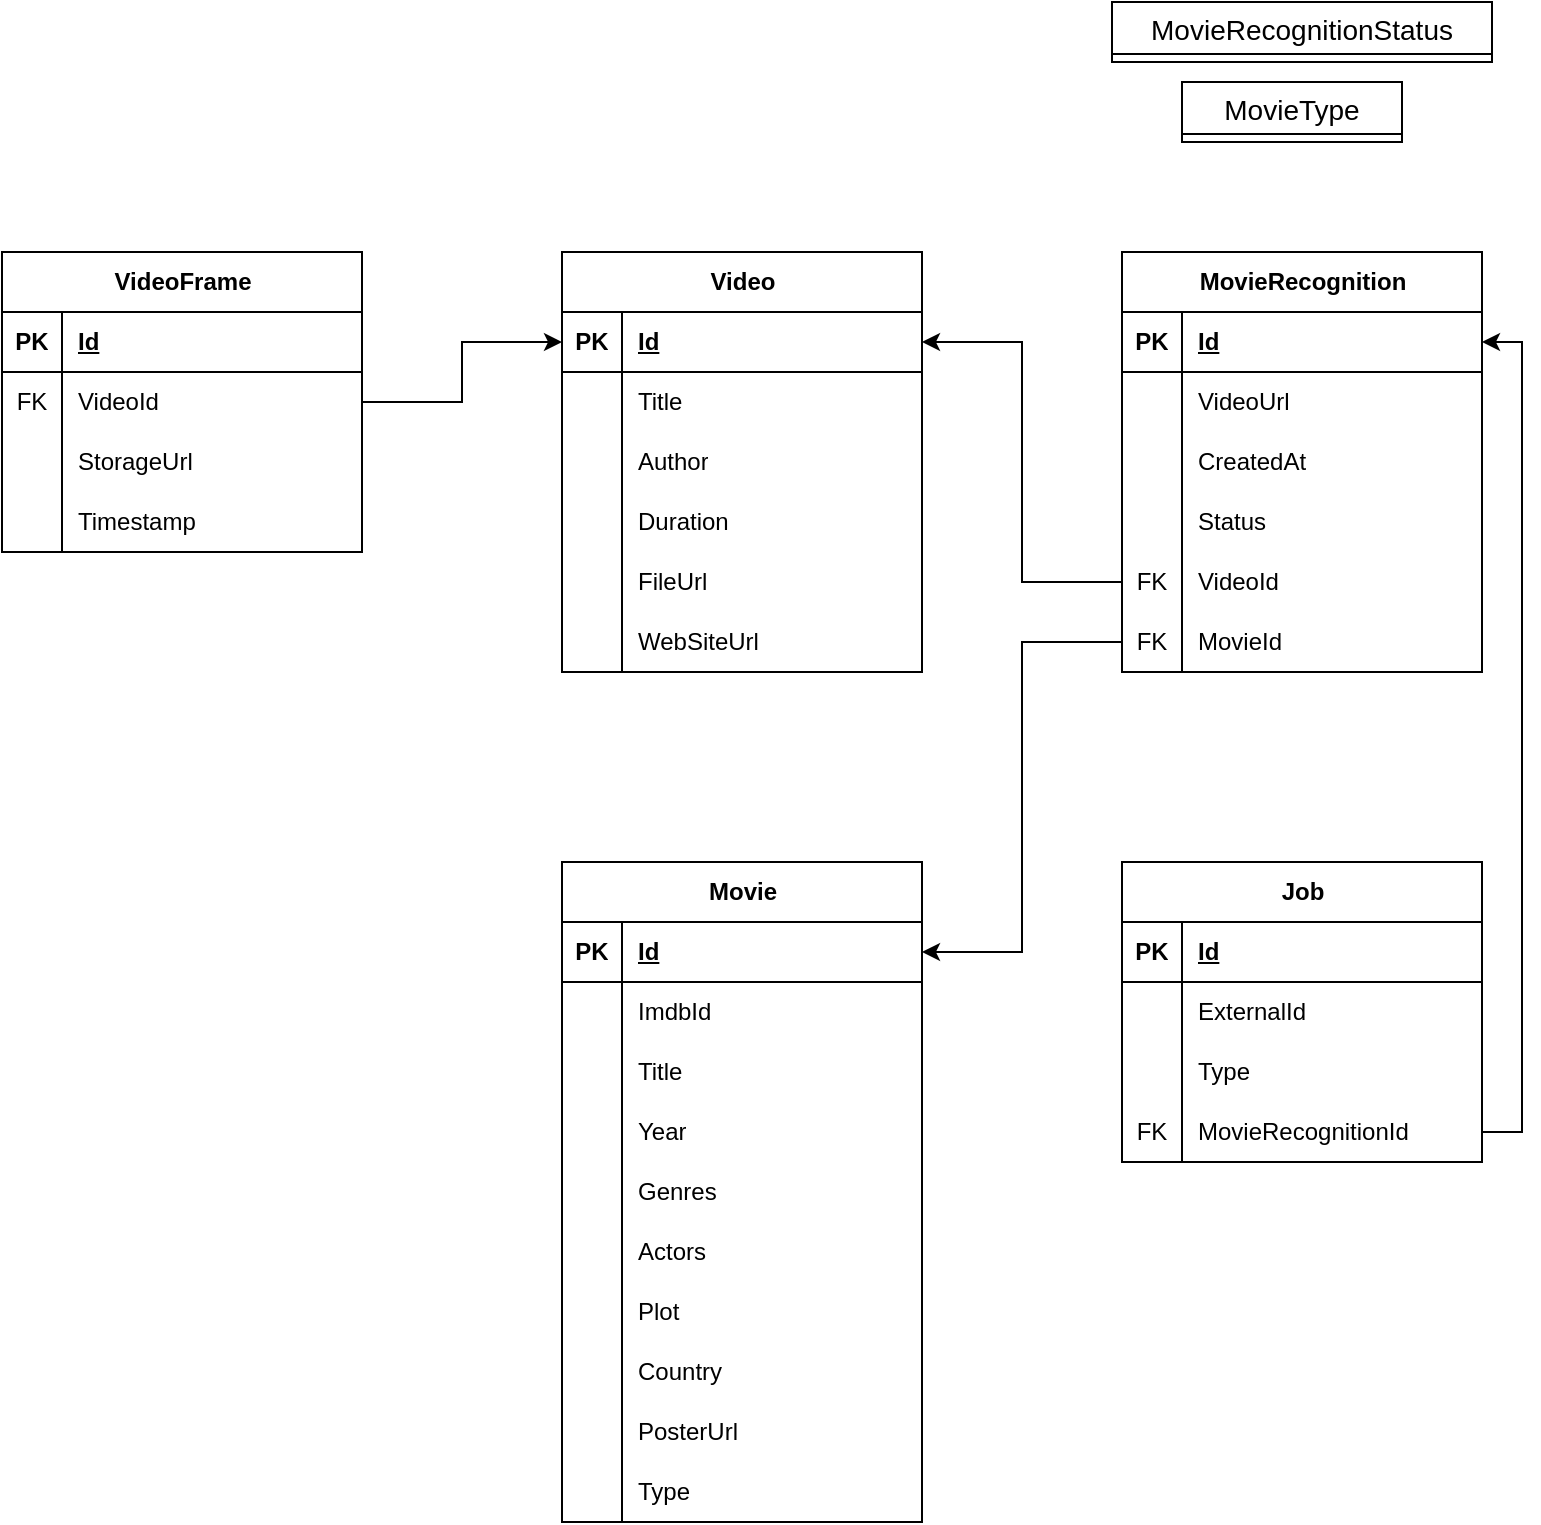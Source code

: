 <mxfile version="20.5.3" type="embed"><diagram name="Страница — 1" id="CAsgM6l40m8NJB2v-q05"><mxGraphModel dx="880" dy="710" grid="1" gridSize="10" guides="1" tooltips="1" connect="1" arrows="1" fold="1" page="1" pageScale="1" pageWidth="827" pageHeight="1169" math="0" shadow="0"><root><mxCell id="0"/><mxCell id="1" parent="0"/><mxCell id="mqxIXZLk6opkok2R7eWb-24" value="Video" style="shape=table;startSize=30;container=1;collapsible=1;childLayout=tableLayout;fixedRows=1;rowLines=0;fontStyle=1;align=center;resizeLast=1;html=1;" parent="1" vertex="1"><mxGeometry x="310" y="225" width="180" height="210" as="geometry"/></mxCell><mxCell id="mqxIXZLk6opkok2R7eWb-25" value="" style="shape=tableRow;horizontal=0;startSize=0;swimlaneHead=0;swimlaneBody=0;fillColor=none;collapsible=0;dropTarget=0;points=[[0,0.5],[1,0.5]];portConstraint=eastwest;top=0;left=0;right=0;bottom=1;" parent="mqxIXZLk6opkok2R7eWb-24" vertex="1"><mxGeometry y="30" width="180" height="30" as="geometry"/></mxCell><mxCell id="mqxIXZLk6opkok2R7eWb-26" value="PK" style="shape=partialRectangle;connectable=0;fillColor=none;top=0;left=0;bottom=0;right=0;fontStyle=1;overflow=hidden;whiteSpace=wrap;html=1;" parent="mqxIXZLk6opkok2R7eWb-25" vertex="1"><mxGeometry width="30" height="30" as="geometry"><mxRectangle width="30" height="30" as="alternateBounds"/></mxGeometry></mxCell><mxCell id="mqxIXZLk6opkok2R7eWb-27" value="Id" style="shape=partialRectangle;connectable=0;fillColor=none;top=0;left=0;bottom=0;right=0;align=left;spacingLeft=6;fontStyle=5;overflow=hidden;whiteSpace=wrap;html=1;" parent="mqxIXZLk6opkok2R7eWb-25" vertex="1"><mxGeometry x="30" width="150" height="30" as="geometry"><mxRectangle width="150" height="30" as="alternateBounds"/></mxGeometry></mxCell><mxCell id="mqxIXZLk6opkok2R7eWb-28" value="" style="shape=tableRow;horizontal=0;startSize=0;swimlaneHead=0;swimlaneBody=0;fillColor=none;collapsible=0;dropTarget=0;points=[[0,0.5],[1,0.5]];portConstraint=eastwest;top=0;left=0;right=0;bottom=0;" parent="mqxIXZLk6opkok2R7eWb-24" vertex="1"><mxGeometry y="60" width="180" height="30" as="geometry"/></mxCell><mxCell id="mqxIXZLk6opkok2R7eWb-29" value="" style="shape=partialRectangle;connectable=0;fillColor=none;top=0;left=0;bottom=0;right=0;editable=1;overflow=hidden;whiteSpace=wrap;html=1;" parent="mqxIXZLk6opkok2R7eWb-28" vertex="1"><mxGeometry width="30" height="30" as="geometry"><mxRectangle width="30" height="30" as="alternateBounds"/></mxGeometry></mxCell><mxCell id="mqxIXZLk6opkok2R7eWb-30" value="Title" style="shape=partialRectangle;connectable=0;fillColor=none;top=0;left=0;bottom=0;right=0;align=left;spacingLeft=6;overflow=hidden;whiteSpace=wrap;html=1;" parent="mqxIXZLk6opkok2R7eWb-28" vertex="1"><mxGeometry x="30" width="150" height="30" as="geometry"><mxRectangle width="150" height="30" as="alternateBounds"/></mxGeometry></mxCell><mxCell id="mqxIXZLk6opkok2R7eWb-31" value="" style="shape=tableRow;horizontal=0;startSize=0;swimlaneHead=0;swimlaneBody=0;fillColor=none;collapsible=0;dropTarget=0;points=[[0,0.5],[1,0.5]];portConstraint=eastwest;top=0;left=0;right=0;bottom=0;" parent="mqxIXZLk6opkok2R7eWb-24" vertex="1"><mxGeometry y="90" width="180" height="30" as="geometry"/></mxCell><mxCell id="mqxIXZLk6opkok2R7eWb-32" value="" style="shape=partialRectangle;connectable=0;fillColor=none;top=0;left=0;bottom=0;right=0;editable=1;overflow=hidden;whiteSpace=wrap;html=1;" parent="mqxIXZLk6opkok2R7eWb-31" vertex="1"><mxGeometry width="30" height="30" as="geometry"><mxRectangle width="30" height="30" as="alternateBounds"/></mxGeometry></mxCell><mxCell id="mqxIXZLk6opkok2R7eWb-33" value="Author" style="shape=partialRectangle;connectable=0;fillColor=none;top=0;left=0;bottom=0;right=0;align=left;spacingLeft=6;overflow=hidden;whiteSpace=wrap;html=1;" parent="mqxIXZLk6opkok2R7eWb-31" vertex="1"><mxGeometry x="30" width="150" height="30" as="geometry"><mxRectangle width="150" height="30" as="alternateBounds"/></mxGeometry></mxCell><mxCell id="mqxIXZLk6opkok2R7eWb-34" value="" style="shape=tableRow;horizontal=0;startSize=0;swimlaneHead=0;swimlaneBody=0;fillColor=none;collapsible=0;dropTarget=0;points=[[0,0.5],[1,0.5]];portConstraint=eastwest;top=0;left=0;right=0;bottom=0;" parent="mqxIXZLk6opkok2R7eWb-24" vertex="1"><mxGeometry y="120" width="180" height="30" as="geometry"/></mxCell><mxCell id="mqxIXZLk6opkok2R7eWb-35" value="" style="shape=partialRectangle;connectable=0;fillColor=none;top=0;left=0;bottom=0;right=0;editable=1;overflow=hidden;whiteSpace=wrap;html=1;" parent="mqxIXZLk6opkok2R7eWb-34" vertex="1"><mxGeometry width="30" height="30" as="geometry"><mxRectangle width="30" height="30" as="alternateBounds"/></mxGeometry></mxCell><mxCell id="mqxIXZLk6opkok2R7eWb-36" value="Duration" style="shape=partialRectangle;connectable=0;fillColor=none;top=0;left=0;bottom=0;right=0;align=left;spacingLeft=6;overflow=hidden;whiteSpace=wrap;html=1;" parent="mqxIXZLk6opkok2R7eWb-34" vertex="1"><mxGeometry x="30" width="150" height="30" as="geometry"><mxRectangle width="150" height="30" as="alternateBounds"/></mxGeometry></mxCell><mxCell id="mqxIXZLk6opkok2R7eWb-37" value="" style="shape=tableRow;horizontal=0;startSize=0;swimlaneHead=0;swimlaneBody=0;fillColor=none;collapsible=0;dropTarget=0;points=[[0,0.5],[1,0.5]];portConstraint=eastwest;top=0;left=0;right=0;bottom=0;" parent="mqxIXZLk6opkok2R7eWb-24" vertex="1"><mxGeometry y="150" width="180" height="30" as="geometry"/></mxCell><mxCell id="mqxIXZLk6opkok2R7eWb-38" value="" style="shape=partialRectangle;connectable=0;fillColor=none;top=0;left=0;bottom=0;right=0;editable=1;overflow=hidden;whiteSpace=wrap;html=1;" parent="mqxIXZLk6opkok2R7eWb-37" vertex="1"><mxGeometry width="30" height="30" as="geometry"><mxRectangle width="30" height="30" as="alternateBounds"/></mxGeometry></mxCell><mxCell id="mqxIXZLk6opkok2R7eWb-39" value="FileUrl" style="shape=partialRectangle;connectable=0;fillColor=none;top=0;left=0;bottom=0;right=0;align=left;spacingLeft=6;overflow=hidden;whiteSpace=wrap;html=1;" parent="mqxIXZLk6opkok2R7eWb-37" vertex="1"><mxGeometry x="30" width="150" height="30" as="geometry"><mxRectangle width="150" height="30" as="alternateBounds"/></mxGeometry></mxCell><mxCell id="mqxIXZLk6opkok2R7eWb-40" value="" style="shape=tableRow;horizontal=0;startSize=0;swimlaneHead=0;swimlaneBody=0;fillColor=none;collapsible=0;dropTarget=0;points=[[0,0.5],[1,0.5]];portConstraint=eastwest;top=0;left=0;right=0;bottom=0;" parent="mqxIXZLk6opkok2R7eWb-24" vertex="1"><mxGeometry y="180" width="180" height="30" as="geometry"/></mxCell><mxCell id="mqxIXZLk6opkok2R7eWb-41" value="" style="shape=partialRectangle;connectable=0;fillColor=none;top=0;left=0;bottom=0;right=0;editable=1;overflow=hidden;whiteSpace=wrap;html=1;" parent="mqxIXZLk6opkok2R7eWb-40" vertex="1"><mxGeometry width="30" height="30" as="geometry"><mxRectangle width="30" height="30" as="alternateBounds"/></mxGeometry></mxCell><mxCell id="mqxIXZLk6opkok2R7eWb-42" value="WebSiteUrl" style="shape=partialRectangle;connectable=0;fillColor=none;top=0;left=0;bottom=0;right=0;align=left;spacingLeft=6;overflow=hidden;whiteSpace=wrap;html=1;" parent="mqxIXZLk6opkok2R7eWb-40" vertex="1"><mxGeometry x="30" width="150" height="30" as="geometry"><mxRectangle width="150" height="30" as="alternateBounds"/></mxGeometry></mxCell><mxCell id="mqxIXZLk6opkok2R7eWb-1" value="MovieRecognition" style="shape=table;startSize=30;container=1;collapsible=1;childLayout=tableLayout;fixedRows=1;rowLines=0;fontStyle=1;align=center;resizeLast=1;html=1;" parent="1" vertex="1"><mxGeometry x="590" y="225" width="180" height="210" as="geometry"/></mxCell><mxCell id="mqxIXZLk6opkok2R7eWb-2" value="" style="shape=tableRow;horizontal=0;startSize=0;swimlaneHead=0;swimlaneBody=0;fillColor=none;collapsible=0;dropTarget=0;points=[[0,0.5],[1,0.5]];portConstraint=eastwest;top=0;left=0;right=0;bottom=1;" parent="mqxIXZLk6opkok2R7eWb-1" vertex="1"><mxGeometry y="30" width="180" height="30" as="geometry"/></mxCell><mxCell id="mqxIXZLk6opkok2R7eWb-3" value="PK" style="shape=partialRectangle;connectable=0;fillColor=none;top=0;left=0;bottom=0;right=0;fontStyle=1;overflow=hidden;whiteSpace=wrap;html=1;" parent="mqxIXZLk6opkok2R7eWb-2" vertex="1"><mxGeometry width="30" height="30" as="geometry"><mxRectangle width="30" height="30" as="alternateBounds"/></mxGeometry></mxCell><mxCell id="mqxIXZLk6opkok2R7eWb-4" value="Id" style="shape=partialRectangle;connectable=0;fillColor=none;top=0;left=0;bottom=0;right=0;align=left;spacingLeft=6;fontStyle=5;overflow=hidden;whiteSpace=wrap;html=1;" parent="mqxIXZLk6opkok2R7eWb-2" vertex="1"><mxGeometry x="30" width="150" height="30" as="geometry"><mxRectangle width="150" height="30" as="alternateBounds"/></mxGeometry></mxCell><mxCell id="mqxIXZLk6opkok2R7eWb-5" value="" style="shape=tableRow;horizontal=0;startSize=0;swimlaneHead=0;swimlaneBody=0;fillColor=none;collapsible=0;dropTarget=0;points=[[0,0.5],[1,0.5]];portConstraint=eastwest;top=0;left=0;right=0;bottom=0;" parent="mqxIXZLk6opkok2R7eWb-1" vertex="1"><mxGeometry y="60" width="180" height="30" as="geometry"/></mxCell><mxCell id="mqxIXZLk6opkok2R7eWb-6" value="" style="shape=partialRectangle;connectable=0;fillColor=none;top=0;left=0;bottom=0;right=0;editable=1;overflow=hidden;whiteSpace=wrap;html=1;" parent="mqxIXZLk6opkok2R7eWb-5" vertex="1"><mxGeometry width="30" height="30" as="geometry"><mxRectangle width="30" height="30" as="alternateBounds"/></mxGeometry></mxCell><mxCell id="mqxIXZLk6opkok2R7eWb-7" value="VideoUrl" style="shape=partialRectangle;connectable=0;fillColor=none;top=0;left=0;bottom=0;right=0;align=left;spacingLeft=6;overflow=hidden;whiteSpace=wrap;html=1;" parent="mqxIXZLk6opkok2R7eWb-5" vertex="1"><mxGeometry x="30" width="150" height="30" as="geometry"><mxRectangle width="150" height="30" as="alternateBounds"/></mxGeometry></mxCell><mxCell id="mqxIXZLk6opkok2R7eWb-8" value="" style="shape=tableRow;horizontal=0;startSize=0;swimlaneHead=0;swimlaneBody=0;fillColor=none;collapsible=0;dropTarget=0;points=[[0,0.5],[1,0.5]];portConstraint=eastwest;top=0;left=0;right=0;bottom=0;" parent="mqxIXZLk6opkok2R7eWb-1" vertex="1"><mxGeometry y="90" width="180" height="30" as="geometry"/></mxCell><mxCell id="mqxIXZLk6opkok2R7eWb-9" value="" style="shape=partialRectangle;connectable=0;fillColor=none;top=0;left=0;bottom=0;right=0;editable=1;overflow=hidden;whiteSpace=wrap;html=1;" parent="mqxIXZLk6opkok2R7eWb-8" vertex="1"><mxGeometry width="30" height="30" as="geometry"><mxRectangle width="30" height="30" as="alternateBounds"/></mxGeometry></mxCell><mxCell id="mqxIXZLk6opkok2R7eWb-10" value="CreatedAt" style="shape=partialRectangle;connectable=0;fillColor=none;top=0;left=0;bottom=0;right=0;align=left;spacingLeft=6;overflow=hidden;whiteSpace=wrap;html=1;" parent="mqxIXZLk6opkok2R7eWb-8" vertex="1"><mxGeometry x="30" width="150" height="30" as="geometry"><mxRectangle width="150" height="30" as="alternateBounds"/></mxGeometry></mxCell><mxCell id="mqxIXZLk6opkok2R7eWb-11" value="" style="shape=tableRow;horizontal=0;startSize=0;swimlaneHead=0;swimlaneBody=0;fillColor=none;collapsible=0;dropTarget=0;points=[[0,0.5],[1,0.5]];portConstraint=eastwest;top=0;left=0;right=0;bottom=0;" parent="mqxIXZLk6opkok2R7eWb-1" vertex="1"><mxGeometry y="120" width="180" height="30" as="geometry"/></mxCell><mxCell id="mqxIXZLk6opkok2R7eWb-12" value="" style="shape=partialRectangle;connectable=0;fillColor=none;top=0;left=0;bottom=0;right=0;editable=1;overflow=hidden;whiteSpace=wrap;html=1;" parent="mqxIXZLk6opkok2R7eWb-11" vertex="1"><mxGeometry width="30" height="30" as="geometry"><mxRectangle width="30" height="30" as="alternateBounds"/></mxGeometry></mxCell><mxCell id="mqxIXZLk6opkok2R7eWb-13" value="Status" style="shape=partialRectangle;connectable=0;fillColor=none;top=0;left=0;bottom=0;right=0;align=left;spacingLeft=6;overflow=hidden;whiteSpace=wrap;html=1;" parent="mqxIXZLk6opkok2R7eWb-11" vertex="1"><mxGeometry x="30" width="150" height="30" as="geometry"><mxRectangle width="150" height="30" as="alternateBounds"/></mxGeometry></mxCell><mxCell id="mqxIXZLk6opkok2R7eWb-43" value="" style="shape=tableRow;horizontal=0;startSize=0;swimlaneHead=0;swimlaneBody=0;fillColor=none;collapsible=0;dropTarget=0;points=[[0,0.5],[1,0.5]];portConstraint=eastwest;top=0;left=0;right=0;bottom=0;" parent="mqxIXZLk6opkok2R7eWb-1" vertex="1"><mxGeometry y="150" width="180" height="30" as="geometry"/></mxCell><mxCell id="mqxIXZLk6opkok2R7eWb-44" value="FK" style="shape=partialRectangle;connectable=0;fillColor=none;top=0;left=0;bottom=0;right=0;editable=1;overflow=hidden;whiteSpace=wrap;html=1;" parent="mqxIXZLk6opkok2R7eWb-43" vertex="1"><mxGeometry width="30" height="30" as="geometry"><mxRectangle width="30" height="30" as="alternateBounds"/></mxGeometry></mxCell><mxCell id="mqxIXZLk6opkok2R7eWb-45" value="VideoId" style="shape=partialRectangle;connectable=0;fillColor=none;top=0;left=0;bottom=0;right=0;align=left;spacingLeft=6;overflow=hidden;whiteSpace=wrap;html=1;" parent="mqxIXZLk6opkok2R7eWb-43" vertex="1"><mxGeometry x="30" width="150" height="30" as="geometry"><mxRectangle width="150" height="30" as="alternateBounds"/></mxGeometry></mxCell><mxCell id="mqxIXZLk6opkok2R7eWb-98" value="" style="shape=tableRow;horizontal=0;startSize=0;swimlaneHead=0;swimlaneBody=0;fillColor=none;collapsible=0;dropTarget=0;points=[[0,0.5],[1,0.5]];portConstraint=eastwest;top=0;left=0;right=0;bottom=0;" parent="mqxIXZLk6opkok2R7eWb-1" vertex="1"><mxGeometry y="180" width="180" height="30" as="geometry"/></mxCell><mxCell id="mqxIXZLk6opkok2R7eWb-99" value="FK" style="shape=partialRectangle;connectable=0;fillColor=none;top=0;left=0;bottom=0;right=0;editable=1;overflow=hidden;whiteSpace=wrap;html=1;" parent="mqxIXZLk6opkok2R7eWb-98" vertex="1"><mxGeometry width="30" height="30" as="geometry"><mxRectangle width="30" height="30" as="alternateBounds"/></mxGeometry></mxCell><mxCell id="mqxIXZLk6opkok2R7eWb-100" value="MovieId" style="shape=partialRectangle;connectable=0;fillColor=none;top=0;left=0;bottom=0;right=0;align=left;spacingLeft=6;overflow=hidden;whiteSpace=wrap;html=1;" parent="mqxIXZLk6opkok2R7eWb-98" vertex="1"><mxGeometry x="30" width="150" height="30" as="geometry"><mxRectangle width="150" height="30" as="alternateBounds"/></mxGeometry></mxCell><mxCell id="mqxIXZLk6opkok2R7eWb-14" value="MovieRecognitionStatus" style="swimlane;fontStyle=0;childLayout=stackLayout;horizontal=1;startSize=26;horizontalStack=0;resizeParent=1;resizeParentMax=0;resizeLast=0;collapsible=1;marginBottom=0;align=center;fontSize=14;" parent="1" vertex="1" collapsed="1"><mxGeometry x="585" y="100" width="190" height="30" as="geometry"><mxRectangle x="360" y="350" width="160" height="176" as="alternateBounds"/></mxGeometry></mxCell><mxCell id="mqxIXZLk6opkok2R7eWb-15" value="Created" style="text;strokeColor=none;fillColor=none;spacingLeft=4;spacingRight=4;overflow=hidden;rotatable=0;points=[[0,0.5],[1,0.5]];portConstraint=eastwest;fontSize=12;whiteSpace=wrap;html=1;" parent="mqxIXZLk6opkok2R7eWb-14" vertex="1"><mxGeometry y="26" width="160" height="30" as="geometry"/></mxCell><mxCell id="mqxIXZLk6opkok2R7eWb-16" value="InProgress" style="text;strokeColor=none;fillColor=none;spacingLeft=4;spacingRight=4;overflow=hidden;rotatable=0;points=[[0,0.5],[1,0.5]];portConstraint=eastwest;fontSize=12;whiteSpace=wrap;html=1;" parent="mqxIXZLk6opkok2R7eWb-14" vertex="1"><mxGeometry y="56" width="160" height="30" as="geometry"/></mxCell><mxCell id="mqxIXZLk6opkok2R7eWb-17" value="Failed" style="text;strokeColor=none;fillColor=none;spacingLeft=4;spacingRight=4;overflow=hidden;rotatable=0;points=[[0,0.5],[1,0.5]];portConstraint=eastwest;fontSize=12;whiteSpace=wrap;html=1;" parent="mqxIXZLk6opkok2R7eWb-14" vertex="1"><mxGeometry y="86" width="160" height="30" as="geometry"/></mxCell><mxCell id="mqxIXZLk6opkok2R7eWb-18" value="Succeeded" style="text;strokeColor=none;fillColor=none;spacingLeft=4;spacingRight=4;overflow=hidden;rotatable=0;points=[[0,0.5],[1,0.5]];portConstraint=eastwest;fontSize=12;whiteSpace=wrap;html=1;" parent="mqxIXZLk6opkok2R7eWb-14" vertex="1"><mxGeometry y="116" width="160" height="30" as="geometry"/></mxCell><mxCell id="mqxIXZLk6opkok2R7eWb-19" value="Cancelled" style="text;strokeColor=none;fillColor=none;spacingLeft=4;spacingRight=4;overflow=hidden;rotatable=0;points=[[0,0.5],[1,0.5]];portConstraint=eastwest;fontSize=12;whiteSpace=wrap;html=1;" parent="mqxIXZLk6opkok2R7eWb-14" vertex="1"><mxGeometry y="146" width="160" height="30" as="geometry"/></mxCell><mxCell id="mqxIXZLk6opkok2R7eWb-46" style="edgeStyle=orthogonalEdgeStyle;rounded=0;orthogonalLoop=1;jettySize=auto;html=1;exitX=0;exitY=0.5;exitDx=0;exitDy=0;entryX=1;entryY=0.5;entryDx=0;entryDy=0;" parent="1" source="mqxIXZLk6opkok2R7eWb-43" target="mqxIXZLk6opkok2R7eWb-25" edge="1"><mxGeometry relative="1" as="geometry"/></mxCell><mxCell id="mqxIXZLk6opkok2R7eWb-47" value="VideoFrame" style="shape=table;startSize=30;container=1;collapsible=1;childLayout=tableLayout;fixedRows=1;rowLines=0;fontStyle=1;align=center;resizeLast=1;html=1;" parent="1" vertex="1"><mxGeometry x="30" y="225" width="180" height="150" as="geometry"/></mxCell><mxCell id="mqxIXZLk6opkok2R7eWb-48" value="" style="shape=tableRow;horizontal=0;startSize=0;swimlaneHead=0;swimlaneBody=0;fillColor=none;collapsible=0;dropTarget=0;points=[[0,0.5],[1,0.5]];portConstraint=eastwest;top=0;left=0;right=0;bottom=1;" parent="mqxIXZLk6opkok2R7eWb-47" vertex="1"><mxGeometry y="30" width="180" height="30" as="geometry"/></mxCell><mxCell id="mqxIXZLk6opkok2R7eWb-49" value="PK" style="shape=partialRectangle;connectable=0;fillColor=none;top=0;left=0;bottom=0;right=0;fontStyle=1;overflow=hidden;whiteSpace=wrap;html=1;" parent="mqxIXZLk6opkok2R7eWb-48" vertex="1"><mxGeometry width="30" height="30" as="geometry"><mxRectangle width="30" height="30" as="alternateBounds"/></mxGeometry></mxCell><mxCell id="mqxIXZLk6opkok2R7eWb-50" value="Id" style="shape=partialRectangle;connectable=0;fillColor=none;top=0;left=0;bottom=0;right=0;align=left;spacingLeft=6;fontStyle=5;overflow=hidden;whiteSpace=wrap;html=1;" parent="mqxIXZLk6opkok2R7eWb-48" vertex="1"><mxGeometry x="30" width="150" height="30" as="geometry"><mxRectangle width="150" height="30" as="alternateBounds"/></mxGeometry></mxCell><mxCell id="mqxIXZLk6opkok2R7eWb-51" value="" style="shape=tableRow;horizontal=0;startSize=0;swimlaneHead=0;swimlaneBody=0;fillColor=none;collapsible=0;dropTarget=0;points=[[0,0.5],[1,0.5]];portConstraint=eastwest;top=0;left=0;right=0;bottom=0;" parent="mqxIXZLk6opkok2R7eWb-47" vertex="1"><mxGeometry y="60" width="180" height="30" as="geometry"/></mxCell><mxCell id="mqxIXZLk6opkok2R7eWb-52" value="FK" style="shape=partialRectangle;connectable=0;fillColor=none;top=0;left=0;bottom=0;right=0;editable=1;overflow=hidden;whiteSpace=wrap;html=1;" parent="mqxIXZLk6opkok2R7eWb-51" vertex="1"><mxGeometry width="30" height="30" as="geometry"><mxRectangle width="30" height="30" as="alternateBounds"/></mxGeometry></mxCell><mxCell id="mqxIXZLk6opkok2R7eWb-53" value="VideoId" style="shape=partialRectangle;connectable=0;fillColor=none;top=0;left=0;bottom=0;right=0;align=left;spacingLeft=6;overflow=hidden;whiteSpace=wrap;html=1;" parent="mqxIXZLk6opkok2R7eWb-51" vertex="1"><mxGeometry x="30" width="150" height="30" as="geometry"><mxRectangle width="150" height="30" as="alternateBounds"/></mxGeometry></mxCell><mxCell id="mqxIXZLk6opkok2R7eWb-54" value="" style="shape=tableRow;horizontal=0;startSize=0;swimlaneHead=0;swimlaneBody=0;fillColor=none;collapsible=0;dropTarget=0;points=[[0,0.5],[1,0.5]];portConstraint=eastwest;top=0;left=0;right=0;bottom=0;" parent="mqxIXZLk6opkok2R7eWb-47" vertex="1"><mxGeometry y="90" width="180" height="30" as="geometry"/></mxCell><mxCell id="mqxIXZLk6opkok2R7eWb-55" value="" style="shape=partialRectangle;connectable=0;fillColor=none;top=0;left=0;bottom=0;right=0;editable=1;overflow=hidden;whiteSpace=wrap;html=1;" parent="mqxIXZLk6opkok2R7eWb-54" vertex="1"><mxGeometry width="30" height="30" as="geometry"><mxRectangle width="30" height="30" as="alternateBounds"/></mxGeometry></mxCell><mxCell id="mqxIXZLk6opkok2R7eWb-56" value="StorageUrl" style="shape=partialRectangle;connectable=0;fillColor=none;top=0;left=0;bottom=0;right=0;align=left;spacingLeft=6;overflow=hidden;whiteSpace=wrap;html=1;" parent="mqxIXZLk6opkok2R7eWb-54" vertex="1"><mxGeometry x="30" width="150" height="30" as="geometry"><mxRectangle width="150" height="30" as="alternateBounds"/></mxGeometry></mxCell><mxCell id="mqxIXZLk6opkok2R7eWb-57" value="" style="shape=tableRow;horizontal=0;startSize=0;swimlaneHead=0;swimlaneBody=0;fillColor=none;collapsible=0;dropTarget=0;points=[[0,0.5],[1,0.5]];portConstraint=eastwest;top=0;left=0;right=0;bottom=0;" parent="mqxIXZLk6opkok2R7eWb-47" vertex="1"><mxGeometry y="120" width="180" height="30" as="geometry"/></mxCell><mxCell id="mqxIXZLk6opkok2R7eWb-58" value="" style="shape=partialRectangle;connectable=0;fillColor=none;top=0;left=0;bottom=0;right=0;editable=1;overflow=hidden;whiteSpace=wrap;html=1;" parent="mqxIXZLk6opkok2R7eWb-57" vertex="1"><mxGeometry width="30" height="30" as="geometry"><mxRectangle width="30" height="30" as="alternateBounds"/></mxGeometry></mxCell><mxCell id="mqxIXZLk6opkok2R7eWb-59" value="Timestamp" style="shape=partialRectangle;connectable=0;fillColor=none;top=0;left=0;bottom=0;right=0;align=left;spacingLeft=6;overflow=hidden;whiteSpace=wrap;html=1;" parent="mqxIXZLk6opkok2R7eWb-57" vertex="1"><mxGeometry x="30" width="150" height="30" as="geometry"><mxRectangle width="150" height="30" as="alternateBounds"/></mxGeometry></mxCell><mxCell id="mqxIXZLk6opkok2R7eWb-62" style="edgeStyle=orthogonalEdgeStyle;rounded=0;orthogonalLoop=1;jettySize=auto;html=1;exitX=1;exitY=0.5;exitDx=0;exitDy=0;entryX=0;entryY=0.5;entryDx=0;entryDy=0;" parent="1" source="mqxIXZLk6opkok2R7eWb-51" target="mqxIXZLk6opkok2R7eWb-25" edge="1"><mxGeometry relative="1" as="geometry"/></mxCell><mxCell id="mqxIXZLk6opkok2R7eWb-63" value="Movie" style="shape=table;startSize=30;container=1;collapsible=1;childLayout=tableLayout;fixedRows=1;rowLines=0;fontStyle=1;align=center;resizeLast=1;html=1;" parent="1" vertex="1"><mxGeometry x="310" y="530" width="180" height="330" as="geometry"/></mxCell><mxCell id="mqxIXZLk6opkok2R7eWb-64" value="" style="shape=tableRow;horizontal=0;startSize=0;swimlaneHead=0;swimlaneBody=0;fillColor=none;collapsible=0;dropTarget=0;points=[[0,0.5],[1,0.5]];portConstraint=eastwest;top=0;left=0;right=0;bottom=1;" parent="mqxIXZLk6opkok2R7eWb-63" vertex="1"><mxGeometry y="30" width="180" height="30" as="geometry"/></mxCell><mxCell id="mqxIXZLk6opkok2R7eWb-65" value="PK" style="shape=partialRectangle;connectable=0;fillColor=none;top=0;left=0;bottom=0;right=0;fontStyle=1;overflow=hidden;whiteSpace=wrap;html=1;" parent="mqxIXZLk6opkok2R7eWb-64" vertex="1"><mxGeometry width="30" height="30" as="geometry"><mxRectangle width="30" height="30" as="alternateBounds"/></mxGeometry></mxCell><mxCell id="mqxIXZLk6opkok2R7eWb-66" value="Id" style="shape=partialRectangle;connectable=0;fillColor=none;top=0;left=0;bottom=0;right=0;align=left;spacingLeft=6;fontStyle=5;overflow=hidden;whiteSpace=wrap;html=1;" parent="mqxIXZLk6opkok2R7eWb-64" vertex="1"><mxGeometry x="30" width="150" height="30" as="geometry"><mxRectangle width="150" height="30" as="alternateBounds"/></mxGeometry></mxCell><mxCell id="mqxIXZLk6opkok2R7eWb-67" value="" style="shape=tableRow;horizontal=0;startSize=0;swimlaneHead=0;swimlaneBody=0;fillColor=none;collapsible=0;dropTarget=0;points=[[0,0.5],[1,0.5]];portConstraint=eastwest;top=0;left=0;right=0;bottom=0;" parent="mqxIXZLk6opkok2R7eWb-63" vertex="1"><mxGeometry y="60" width="180" height="30" as="geometry"/></mxCell><mxCell id="mqxIXZLk6opkok2R7eWb-68" value="" style="shape=partialRectangle;connectable=0;fillColor=none;top=0;left=0;bottom=0;right=0;editable=1;overflow=hidden;whiteSpace=wrap;html=1;" parent="mqxIXZLk6opkok2R7eWb-67" vertex="1"><mxGeometry width="30" height="30" as="geometry"><mxRectangle width="30" height="30" as="alternateBounds"/></mxGeometry></mxCell><mxCell id="mqxIXZLk6opkok2R7eWb-69" value="ImdbId" style="shape=partialRectangle;connectable=0;fillColor=none;top=0;left=0;bottom=0;right=0;align=left;spacingLeft=6;overflow=hidden;whiteSpace=wrap;html=1;" parent="mqxIXZLk6opkok2R7eWb-67" vertex="1"><mxGeometry x="30" width="150" height="30" as="geometry"><mxRectangle width="150" height="30" as="alternateBounds"/></mxGeometry></mxCell><mxCell id="mqxIXZLk6opkok2R7eWb-70" value="" style="shape=tableRow;horizontal=0;startSize=0;swimlaneHead=0;swimlaneBody=0;fillColor=none;collapsible=0;dropTarget=0;points=[[0,0.5],[1,0.5]];portConstraint=eastwest;top=0;left=0;right=0;bottom=0;" parent="mqxIXZLk6opkok2R7eWb-63" vertex="1"><mxGeometry y="90" width="180" height="30" as="geometry"/></mxCell><mxCell id="mqxIXZLk6opkok2R7eWb-71" value="" style="shape=partialRectangle;connectable=0;fillColor=none;top=0;left=0;bottom=0;right=0;editable=1;overflow=hidden;whiteSpace=wrap;html=1;" parent="mqxIXZLk6opkok2R7eWb-70" vertex="1"><mxGeometry width="30" height="30" as="geometry"><mxRectangle width="30" height="30" as="alternateBounds"/></mxGeometry></mxCell><mxCell id="mqxIXZLk6opkok2R7eWb-72" value="Title" style="shape=partialRectangle;connectable=0;fillColor=none;top=0;left=0;bottom=0;right=0;align=left;spacingLeft=6;overflow=hidden;whiteSpace=wrap;html=1;" parent="mqxIXZLk6opkok2R7eWb-70" vertex="1"><mxGeometry x="30" width="150" height="30" as="geometry"><mxRectangle width="150" height="30" as="alternateBounds"/></mxGeometry></mxCell><mxCell id="mqxIXZLk6opkok2R7eWb-73" value="" style="shape=tableRow;horizontal=0;startSize=0;swimlaneHead=0;swimlaneBody=0;fillColor=none;collapsible=0;dropTarget=0;points=[[0,0.5],[1,0.5]];portConstraint=eastwest;top=0;left=0;right=0;bottom=0;" parent="mqxIXZLk6opkok2R7eWb-63" vertex="1"><mxGeometry y="120" width="180" height="30" as="geometry"/></mxCell><mxCell id="mqxIXZLk6opkok2R7eWb-74" value="" style="shape=partialRectangle;connectable=0;fillColor=none;top=0;left=0;bottom=0;right=0;editable=1;overflow=hidden;whiteSpace=wrap;html=1;" parent="mqxIXZLk6opkok2R7eWb-73" vertex="1"><mxGeometry width="30" height="30" as="geometry"><mxRectangle width="30" height="30" as="alternateBounds"/></mxGeometry></mxCell><mxCell id="mqxIXZLk6opkok2R7eWb-75" value="Year" style="shape=partialRectangle;connectable=0;fillColor=none;top=0;left=0;bottom=0;right=0;align=left;spacingLeft=6;overflow=hidden;whiteSpace=wrap;html=1;" parent="mqxIXZLk6opkok2R7eWb-73" vertex="1"><mxGeometry x="30" width="150" height="30" as="geometry"><mxRectangle width="150" height="30" as="alternateBounds"/></mxGeometry></mxCell><mxCell id="mqxIXZLk6opkok2R7eWb-76" value="" style="shape=tableRow;horizontal=0;startSize=0;swimlaneHead=0;swimlaneBody=0;fillColor=none;collapsible=0;dropTarget=0;points=[[0,0.5],[1,0.5]];portConstraint=eastwest;top=0;left=0;right=0;bottom=0;" parent="mqxIXZLk6opkok2R7eWb-63" vertex="1"><mxGeometry y="150" width="180" height="30" as="geometry"/></mxCell><mxCell id="mqxIXZLk6opkok2R7eWb-77" value="" style="shape=partialRectangle;connectable=0;fillColor=none;top=0;left=0;bottom=0;right=0;editable=1;overflow=hidden;whiteSpace=wrap;html=1;" parent="mqxIXZLk6opkok2R7eWb-76" vertex="1"><mxGeometry width="30" height="30" as="geometry"><mxRectangle width="30" height="30" as="alternateBounds"/></mxGeometry></mxCell><mxCell id="mqxIXZLk6opkok2R7eWb-78" value="Genres" style="shape=partialRectangle;connectable=0;fillColor=none;top=0;left=0;bottom=0;right=0;align=left;spacingLeft=6;overflow=hidden;whiteSpace=wrap;html=1;" parent="mqxIXZLk6opkok2R7eWb-76" vertex="1"><mxGeometry x="30" width="150" height="30" as="geometry"><mxRectangle width="150" height="30" as="alternateBounds"/></mxGeometry></mxCell><mxCell id="mqxIXZLk6opkok2R7eWb-79" value="" style="shape=tableRow;horizontal=0;startSize=0;swimlaneHead=0;swimlaneBody=0;fillColor=none;collapsible=0;dropTarget=0;points=[[0,0.5],[1,0.5]];portConstraint=eastwest;top=0;left=0;right=0;bottom=0;" parent="mqxIXZLk6opkok2R7eWb-63" vertex="1"><mxGeometry y="180" width="180" height="30" as="geometry"/></mxCell><mxCell id="mqxIXZLk6opkok2R7eWb-80" value="" style="shape=partialRectangle;connectable=0;fillColor=none;top=0;left=0;bottom=0;right=0;editable=1;overflow=hidden;whiteSpace=wrap;html=1;" parent="mqxIXZLk6opkok2R7eWb-79" vertex="1"><mxGeometry width="30" height="30" as="geometry"><mxRectangle width="30" height="30" as="alternateBounds"/></mxGeometry></mxCell><mxCell id="mqxIXZLk6opkok2R7eWb-81" value="Actors" style="shape=partialRectangle;connectable=0;fillColor=none;top=0;left=0;bottom=0;right=0;align=left;spacingLeft=6;overflow=hidden;whiteSpace=wrap;html=1;" parent="mqxIXZLk6opkok2R7eWb-79" vertex="1"><mxGeometry x="30" width="150" height="30" as="geometry"><mxRectangle width="150" height="30" as="alternateBounds"/></mxGeometry></mxCell><mxCell id="mqxIXZLk6opkok2R7eWb-82" value="" style="shape=tableRow;horizontal=0;startSize=0;swimlaneHead=0;swimlaneBody=0;fillColor=none;collapsible=0;dropTarget=0;points=[[0,0.5],[1,0.5]];portConstraint=eastwest;top=0;left=0;right=0;bottom=0;" parent="mqxIXZLk6opkok2R7eWb-63" vertex="1"><mxGeometry y="210" width="180" height="30" as="geometry"/></mxCell><mxCell id="mqxIXZLk6opkok2R7eWb-83" value="" style="shape=partialRectangle;connectable=0;fillColor=none;top=0;left=0;bottom=0;right=0;editable=1;overflow=hidden;whiteSpace=wrap;html=1;" parent="mqxIXZLk6opkok2R7eWb-82" vertex="1"><mxGeometry width="30" height="30" as="geometry"><mxRectangle width="30" height="30" as="alternateBounds"/></mxGeometry></mxCell><mxCell id="mqxIXZLk6opkok2R7eWb-84" value="Plot" style="shape=partialRectangle;connectable=0;fillColor=none;top=0;left=0;bottom=0;right=0;align=left;spacingLeft=6;overflow=hidden;whiteSpace=wrap;html=1;" parent="mqxIXZLk6opkok2R7eWb-82" vertex="1"><mxGeometry x="30" width="150" height="30" as="geometry"><mxRectangle width="150" height="30" as="alternateBounds"/></mxGeometry></mxCell><mxCell id="mqxIXZLk6opkok2R7eWb-85" value="" style="shape=tableRow;horizontal=0;startSize=0;swimlaneHead=0;swimlaneBody=0;fillColor=none;collapsible=0;dropTarget=0;points=[[0,0.5],[1,0.5]];portConstraint=eastwest;top=0;left=0;right=0;bottom=0;" parent="mqxIXZLk6opkok2R7eWb-63" vertex="1"><mxGeometry y="240" width="180" height="30" as="geometry"/></mxCell><mxCell id="mqxIXZLk6opkok2R7eWb-86" value="" style="shape=partialRectangle;connectable=0;fillColor=none;top=0;left=0;bottom=0;right=0;editable=1;overflow=hidden;whiteSpace=wrap;html=1;" parent="mqxIXZLk6opkok2R7eWb-85" vertex="1"><mxGeometry width="30" height="30" as="geometry"><mxRectangle width="30" height="30" as="alternateBounds"/></mxGeometry></mxCell><mxCell id="mqxIXZLk6opkok2R7eWb-87" value="Country" style="shape=partialRectangle;connectable=0;fillColor=none;top=0;left=0;bottom=0;right=0;align=left;spacingLeft=6;overflow=hidden;whiteSpace=wrap;html=1;" parent="mqxIXZLk6opkok2R7eWb-85" vertex="1"><mxGeometry x="30" width="150" height="30" as="geometry"><mxRectangle width="150" height="30" as="alternateBounds"/></mxGeometry></mxCell><mxCell id="mqxIXZLk6opkok2R7eWb-88" value="" style="shape=tableRow;horizontal=0;startSize=0;swimlaneHead=0;swimlaneBody=0;fillColor=none;collapsible=0;dropTarget=0;points=[[0,0.5],[1,0.5]];portConstraint=eastwest;top=0;left=0;right=0;bottom=0;" parent="mqxIXZLk6opkok2R7eWb-63" vertex="1"><mxGeometry y="270" width="180" height="30" as="geometry"/></mxCell><mxCell id="mqxIXZLk6opkok2R7eWb-89" value="" style="shape=partialRectangle;connectable=0;fillColor=none;top=0;left=0;bottom=0;right=0;editable=1;overflow=hidden;whiteSpace=wrap;html=1;" parent="mqxIXZLk6opkok2R7eWb-88" vertex="1"><mxGeometry width="30" height="30" as="geometry"><mxRectangle width="30" height="30" as="alternateBounds"/></mxGeometry></mxCell><mxCell id="mqxIXZLk6opkok2R7eWb-90" value="PosterUrl" style="shape=partialRectangle;connectable=0;fillColor=none;top=0;left=0;bottom=0;right=0;align=left;spacingLeft=6;overflow=hidden;whiteSpace=wrap;html=1;" parent="mqxIXZLk6opkok2R7eWb-88" vertex="1"><mxGeometry x="30" width="150" height="30" as="geometry"><mxRectangle width="150" height="30" as="alternateBounds"/></mxGeometry></mxCell><mxCell id="mqxIXZLk6opkok2R7eWb-91" value="" style="shape=tableRow;horizontal=0;startSize=0;swimlaneHead=0;swimlaneBody=0;fillColor=none;collapsible=0;dropTarget=0;points=[[0,0.5],[1,0.5]];portConstraint=eastwest;top=0;left=0;right=0;bottom=0;" parent="mqxIXZLk6opkok2R7eWb-63" vertex="1"><mxGeometry y="300" width="180" height="30" as="geometry"/></mxCell><mxCell id="mqxIXZLk6opkok2R7eWb-92" value="" style="shape=partialRectangle;connectable=0;fillColor=none;top=0;left=0;bottom=0;right=0;editable=1;overflow=hidden;whiteSpace=wrap;html=1;" parent="mqxIXZLk6opkok2R7eWb-91" vertex="1"><mxGeometry width="30" height="30" as="geometry"><mxRectangle width="30" height="30" as="alternateBounds"/></mxGeometry></mxCell><mxCell id="mqxIXZLk6opkok2R7eWb-93" value="Type" style="shape=partialRectangle;connectable=0;fillColor=none;top=0;left=0;bottom=0;right=0;align=left;spacingLeft=6;overflow=hidden;whiteSpace=wrap;html=1;" parent="mqxIXZLk6opkok2R7eWb-91" vertex="1"><mxGeometry x="30" width="150" height="30" as="geometry"><mxRectangle width="150" height="30" as="alternateBounds"/></mxGeometry></mxCell><mxCell id="mqxIXZLk6opkok2R7eWb-94" value="MovieType" style="swimlane;fontStyle=0;childLayout=stackLayout;horizontal=1;startSize=26;horizontalStack=0;resizeParent=1;resizeParentMax=0;resizeLast=0;collapsible=1;marginBottom=0;align=center;fontSize=14;" parent="1" vertex="1" collapsed="1"><mxGeometry x="620" y="140" width="110" height="30" as="geometry"><mxRectangle x="40" y="650" width="160" height="116" as="alternateBounds"/></mxGeometry></mxCell><mxCell id="mqxIXZLk6opkok2R7eWb-95" value="Series" style="text;strokeColor=none;fillColor=none;spacingLeft=4;spacingRight=4;overflow=hidden;rotatable=0;points=[[0,0.5],[1,0.5]];portConstraint=eastwest;fontSize=12;whiteSpace=wrap;html=1;" parent="mqxIXZLk6opkok2R7eWb-94" vertex="1"><mxGeometry y="26" width="160" height="30" as="geometry"/></mxCell><mxCell id="mqxIXZLk6opkok2R7eWb-96" value="Movie" style="text;strokeColor=none;fillColor=none;spacingLeft=4;spacingRight=4;overflow=hidden;rotatable=0;points=[[0,0.5],[1,0.5]];portConstraint=eastwest;fontSize=12;whiteSpace=wrap;html=1;" parent="mqxIXZLk6opkok2R7eWb-94" vertex="1"><mxGeometry y="56" width="160" height="30" as="geometry"/></mxCell><mxCell id="mqxIXZLk6opkok2R7eWb-97" value="Episode" style="text;strokeColor=none;fillColor=none;spacingLeft=4;spacingRight=4;overflow=hidden;rotatable=0;points=[[0,0.5],[1,0.5]];portConstraint=eastwest;fontSize=12;whiteSpace=wrap;html=1;" parent="mqxIXZLk6opkok2R7eWb-94" vertex="1"><mxGeometry y="86" width="160" height="30" as="geometry"/></mxCell><mxCell id="mqxIXZLk6opkok2R7eWb-101" style="edgeStyle=orthogonalEdgeStyle;rounded=0;orthogonalLoop=1;jettySize=auto;html=1;exitX=0;exitY=0.5;exitDx=0;exitDy=0;entryX=1;entryY=0.5;entryDx=0;entryDy=0;" parent="1" source="mqxIXZLk6opkok2R7eWb-98" target="mqxIXZLk6opkok2R7eWb-64" edge="1"><mxGeometry relative="1" as="geometry"/></mxCell><mxCell id="mqxIXZLk6opkok2R7eWb-102" value="Job" style="shape=table;startSize=30;container=1;collapsible=1;childLayout=tableLayout;fixedRows=1;rowLines=0;fontStyle=1;align=center;resizeLast=1;html=1;" parent="1" vertex="1"><mxGeometry x="590" y="530" width="180" height="150" as="geometry"/></mxCell><mxCell id="mqxIXZLk6opkok2R7eWb-103" value="" style="shape=tableRow;horizontal=0;startSize=0;swimlaneHead=0;swimlaneBody=0;fillColor=none;collapsible=0;dropTarget=0;points=[[0,0.5],[1,0.5]];portConstraint=eastwest;top=0;left=0;right=0;bottom=1;" parent="mqxIXZLk6opkok2R7eWb-102" vertex="1"><mxGeometry y="30" width="180" height="30" as="geometry"/></mxCell><mxCell id="mqxIXZLk6opkok2R7eWb-104" value="PK" style="shape=partialRectangle;connectable=0;fillColor=none;top=0;left=0;bottom=0;right=0;fontStyle=1;overflow=hidden;whiteSpace=wrap;html=1;" parent="mqxIXZLk6opkok2R7eWb-103" vertex="1"><mxGeometry width="30" height="30" as="geometry"><mxRectangle width="30" height="30" as="alternateBounds"/></mxGeometry></mxCell><mxCell id="mqxIXZLk6opkok2R7eWb-105" value="Id" style="shape=partialRectangle;connectable=0;fillColor=none;top=0;left=0;bottom=0;right=0;align=left;spacingLeft=6;fontStyle=5;overflow=hidden;whiteSpace=wrap;html=1;" parent="mqxIXZLk6opkok2R7eWb-103" vertex="1"><mxGeometry x="30" width="150" height="30" as="geometry"><mxRectangle width="150" height="30" as="alternateBounds"/></mxGeometry></mxCell><mxCell id="mqxIXZLk6opkok2R7eWb-106" value="" style="shape=tableRow;horizontal=0;startSize=0;swimlaneHead=0;swimlaneBody=0;fillColor=none;collapsible=0;dropTarget=0;points=[[0,0.5],[1,0.5]];portConstraint=eastwest;top=0;left=0;right=0;bottom=0;" parent="mqxIXZLk6opkok2R7eWb-102" vertex="1"><mxGeometry y="60" width="180" height="30" as="geometry"/></mxCell><mxCell id="mqxIXZLk6opkok2R7eWb-107" value="" style="shape=partialRectangle;connectable=0;fillColor=none;top=0;left=0;bottom=0;right=0;editable=1;overflow=hidden;whiteSpace=wrap;html=1;" parent="mqxIXZLk6opkok2R7eWb-106" vertex="1"><mxGeometry width="30" height="30" as="geometry"><mxRectangle width="30" height="30" as="alternateBounds"/></mxGeometry></mxCell><mxCell id="mqxIXZLk6opkok2R7eWb-108" value="ExternalId" style="shape=partialRectangle;connectable=0;fillColor=none;top=0;left=0;bottom=0;right=0;align=left;spacingLeft=6;overflow=hidden;whiteSpace=wrap;html=1;" parent="mqxIXZLk6opkok2R7eWb-106" vertex="1"><mxGeometry x="30" width="150" height="30" as="geometry"><mxRectangle width="150" height="30" as="alternateBounds"/></mxGeometry></mxCell><mxCell id="mqxIXZLk6opkok2R7eWb-109" value="" style="shape=tableRow;horizontal=0;startSize=0;swimlaneHead=0;swimlaneBody=0;fillColor=none;collapsible=0;dropTarget=0;points=[[0,0.5],[1,0.5]];portConstraint=eastwest;top=0;left=0;right=0;bottom=0;" parent="mqxIXZLk6opkok2R7eWb-102" vertex="1"><mxGeometry y="90" width="180" height="30" as="geometry"/></mxCell><mxCell id="mqxIXZLk6opkok2R7eWb-110" value="" style="shape=partialRectangle;connectable=0;fillColor=none;top=0;left=0;bottom=0;right=0;editable=1;overflow=hidden;whiteSpace=wrap;html=1;" parent="mqxIXZLk6opkok2R7eWb-109" vertex="1"><mxGeometry width="30" height="30" as="geometry"><mxRectangle width="30" height="30" as="alternateBounds"/></mxGeometry></mxCell><mxCell id="mqxIXZLk6opkok2R7eWb-111" value="Type" style="shape=partialRectangle;connectable=0;fillColor=none;top=0;left=0;bottom=0;right=0;align=left;spacingLeft=6;overflow=hidden;whiteSpace=wrap;html=1;" parent="mqxIXZLk6opkok2R7eWb-109" vertex="1"><mxGeometry x="30" width="150" height="30" as="geometry"><mxRectangle width="150" height="30" as="alternateBounds"/></mxGeometry></mxCell><mxCell id="mqxIXZLk6opkok2R7eWb-115" value="" style="shape=tableRow;horizontal=0;startSize=0;swimlaneHead=0;swimlaneBody=0;fillColor=none;collapsible=0;dropTarget=0;points=[[0,0.5],[1,0.5]];portConstraint=eastwest;top=0;left=0;right=0;bottom=0;" parent="mqxIXZLk6opkok2R7eWb-102" vertex="1"><mxGeometry y="120" width="180" height="30" as="geometry"/></mxCell><mxCell id="mqxIXZLk6opkok2R7eWb-116" value="FK" style="shape=partialRectangle;connectable=0;fillColor=none;top=0;left=0;bottom=0;right=0;editable=1;overflow=hidden;whiteSpace=wrap;html=1;" parent="mqxIXZLk6opkok2R7eWb-115" vertex="1"><mxGeometry width="30" height="30" as="geometry"><mxRectangle width="30" height="30" as="alternateBounds"/></mxGeometry></mxCell><mxCell id="mqxIXZLk6opkok2R7eWb-117" value="MovieRecognitionId" style="shape=partialRectangle;connectable=0;fillColor=none;top=0;left=0;bottom=0;right=0;align=left;spacingLeft=6;overflow=hidden;whiteSpace=wrap;html=1;" parent="mqxIXZLk6opkok2R7eWb-115" vertex="1"><mxGeometry x="30" width="150" height="30" as="geometry"><mxRectangle width="150" height="30" as="alternateBounds"/></mxGeometry></mxCell><mxCell id="mqxIXZLk6opkok2R7eWb-118" style="edgeStyle=orthogonalEdgeStyle;rounded=0;orthogonalLoop=1;jettySize=auto;html=1;exitX=1;exitY=0.5;exitDx=0;exitDy=0;entryX=1;entryY=0.5;entryDx=0;entryDy=0;" parent="1" source="mqxIXZLk6opkok2R7eWb-115" target="mqxIXZLk6opkok2R7eWb-2" edge="1"><mxGeometry relative="1" as="geometry"/></mxCell></root></mxGraphModel></diagram></mxfile>
